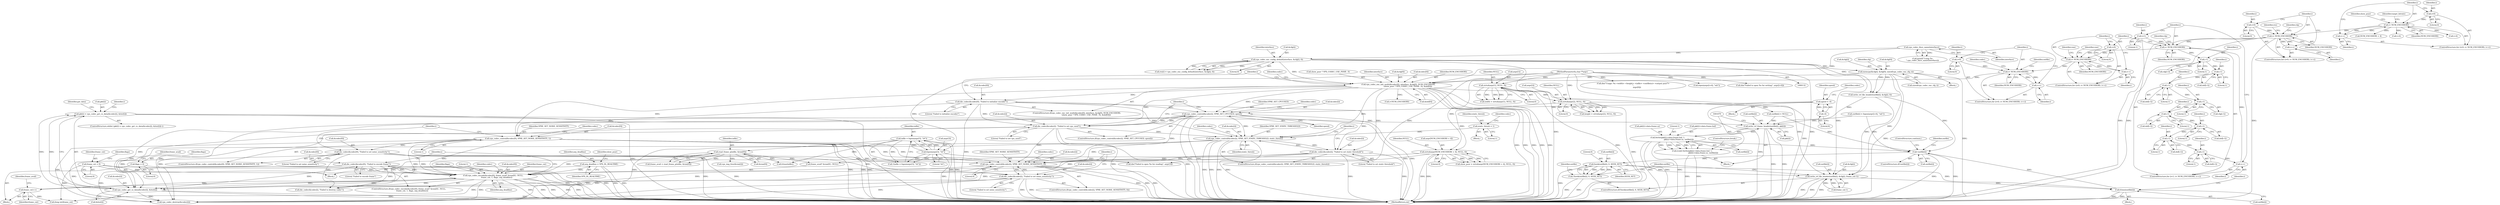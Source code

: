 digraph "1_Android_5a9753fca56f0eeb9f61e342b2fccffc364f9426_22@pointer" {
"1001037" [label="(Call,pkt[i] = vpx_codec_get_cx_data(&codec[i], &iter[i]))"];
"1001041" [label="(Call,vpx_codec_get_cx_data(&codec[i], &iter[i]))"];
"1001015" [label="(Call,die_codec(&codec[0], \"Failed to encode frame\"))"];
"1000999" [label="(Call,vpx_codec_encode(&codec[0], frame_avail? &raw[0] : NULL,\n            frame_cnt, 1, flags, arg_deadline))"];
"1000807" [label="(Call,die_codec(&codec[0], \"Failed to set noise_sensitivity\"))"];
"1000800" [label="(Call,vpx_codec_control(&codec[0], VP8E_SET_NOISE_SENSITIVITY, 1))"];
"1000717" [label="(Call,vpx_codec_enc_init_multi(&codec[0], interface, &cfg[0], NUM_ENCODERS,\n                                 (show_psnr ? VPX_CODEC_USE_PSNR : 0), &dsf[0]))"];
"1000315" [label="(Call,vpx_codec_enc_config_default(interface, &cfg[i], 0))"];
"1000197" [label="(Call,vpx_codec_iface_name(interface))"];
"1000491" [label="(Call,memcpy(&cfg[i], &cfg[0], sizeof(vpx_codec_enc_cfg_t)))"];
"1000698" [label="(Call,i< NUM_ENCODERS)"];
"1000695" [label="(Call,i=0)"];
"1000701" [label="(Call,i++)"];
"1000637" [label="(Call,i< NUM_ENCODERS)"];
"1000640" [label="(Call,i++)"];
"1000634" [label="(Call,i=0)"];
"1000485" [label="(Call,i< NUM_ENCODERS)"];
"1000488" [label="(Call,i++)"];
"1000601" [label="(Call,i-1)"];
"1000586" [label="(Call,i-1)"];
"1000570" [label="(Call,i-1)"];
"1000562" [label="(Call,i-1)"];
"1000555" [label="(Call,i-1)"];
"1000542" [label="(Call,i-1)"];
"1000534" [label="(Call,i-1)"];
"1000527" [label="(Call,i-1)"];
"1000482" [label="(Call,i=1)"];
"1000305" [label="(Call,i< NUM_ENCODERS)"];
"1000308" [label="(Call,i++)"];
"1000302" [label="(Call,i=0)"];
"1000253" [label="(Call,i< NUM_ENCODERS)"];
"1000250" [label="(Call,i=0)"];
"1000256" [label="(Call,i++)"];
"1000736" [label="(Call,die_codec(&codec[0], \"Failed to initialize encoder\"))"];
"1000857" [label="(Call,read_frame_p(infile, &raw[0]))"];
"1000237" [label="(Call,infile = fopen(argv[3], \"rb\"))"];
"1000239" [label="(Call,fopen(argv[3], \"rb\"))"];
"1000134" [label="(MethodParameterIn,char **argv)"];
"1000293" [label="(Call,strtol(argv[NUM_ENCODERS + 4], NULL, 0))"];
"1000209" [label="(Call,strtol(argv[2], NULL, 0))"];
"1000201" [label="(Call,strtol(argv[1], NULL, 0))"];
"1000141" [label="(Call,frame_cnt = 0)"];
"1001172" [label="(Call,frame_cnt++)"];
"1000852" [label="(Call,flags = 0)"];
"1000156" [label="(Call,arg_deadline = VPX_DL_REALTIME)"];
"1000758" [label="(Call,vpx_codec_control(&codec[i], VP8E_SET_CPUUSED, speed))"];
"1000765" [label="(Call,die_codec(&codec[i], \"Failed to set cpu_used\"))"];
"1000753" [label="(Call,speed = -6)"];
"1000755" [label="(Call,-6)"];
"1000824" [label="(Call,vpx_codec_control(&codec[i], VP8E_SET_NOISE_SENSITIVITY, 0))"];
"1000831" [label="(Call,die_codec(&codec[i], \"Failed to set noise_sensitivity\"))"];
"1000793" [label="(Call,die_codec(&codec[i], \"Failed to set static threshold\"))"];
"1000786" [label="(Call,vpx_codec_control(&codec[i], VP8E_SET_STATIC_THRESHOLD, static_thresh))"];
"1000782" [label="(Call,static_thresh = 1)"];
"1001062" [label="(Call,write_ivf_frame_header(outfile[i], pkt[i]))"];
"1001071" [label="(Call,fwrite(pkt[i]->data.frame.buf, 1,\n                                      pkt[i]->data.frame.sz, outfile[i]))"];
"1001069" [label="(Call,(void) fwrite(pkt[i]->data.frame.buf, 1,\n                                      pkt[i]->data.frame.sz, outfile[i]))"];
"1001264" [label="(Call,!outfile[i])"];
"1001271" [label="(Call,fseek(outfile[i], 0, SEEK_SET))"];
"1001270" [label="(Call,!fseek(outfile[i], 0, SEEK_SET))"];
"1001277" [label="(Call,write_ivf_file_header(outfile[i], &cfg[i], frame_cnt-1))"];
"1001288" [label="(Call,fclose(outfile[i]))"];
"1001042" [label="(Call,&codec[i])"];
"1000481" [label="(ControlStructure,for (i=1; i< NUM_ENCODERS; i++))"];
"1000303" [label="(Identifier,i)"];
"1000783" [label="(Identifier,static_thresh)"];
"1001268" [label="(ControlStructure,continue;)"];
"1000755" [label="(Call,-6)"];
"1000637" [label="(Call,i< NUM_ENCODERS)"];
"1000754" [label="(Identifier,speed)"];
"1000805" [label="(Identifier,VP8E_SET_NOISE_SENSITIVITY)"];
"1000782" [label="(Call,static_thresh = 1)"];
"1000707" [label="(Call,write_ivf_file_header(outfile[i], &cfg[i], 0))"];
"1000792" [label="(Identifier,static_thresh)"];
"1000195" [label="(Call,printf(\"Using %s\n\",vpx_codec_iface_name(interface)))"];
"1000202" [label="(Call,argv[1])"];
"1001011" [label="(Identifier,frame_cnt)"];
"1000305" [label="(Call,i< NUM_ENCODERS)"];
"1000143" [label="(Literal,0)"];
"1000757" [label="(ControlStructure,if(vpx_codec_control(&codec[i], VP8E_SET_CPUUSED, speed)))"];
"1000705" [label="(Identifier,outfile)"];
"1000759" [label="(Call,&codec[i])"];
"1000492" [label="(Call,&cfg[i])"];
"1000603" [label="(Literal,1)"];
"1001052" [label="(Identifier,got_data)"];
"1000765" [label="(Call,die_codec(&codec[i], \"Failed to set cpu_used\"))"];
"1001004" [label="(Call,frame_avail? &raw[0] : NULL)"];
"1000572" [label="(Literal,1)"];
"1000756" [label="(Literal,6)"];
"1000315" [label="(Call,vpx_codec_enc_config_default(interface, &cfg[i], 0))"];
"1001252" [label="(Call,die_codec(&codec[i], \"Failed to destroy codec\"))"];
"1001289" [label="(Call,outfile[i])"];
"1000135" [label="(Block,)"];
"1001269" [label="(ControlStructure,if(!fseek(outfile[i], 0, SEEK_SET)))"];
"1000214" [label="(Literal,0)"];
"1000836" [label="(Literal,\"Failed to set noise_sensitivity\")"];
"1000784" [label="(Literal,1)"];
"1000640" [label="(Call,i++)"];
"1001194" [label="(Block,)"];
"1000636" [label="(Literal,0)"];
"1000265" [label="(Call,outfile[i] = NULL)"];
"1001275" [label="(Literal,0)"];
"1000824" [label="(Call,vpx_codec_control(&codec[i], VP8E_SET_NOISE_SENSITIVITY, 0))"];
"1000588" [label="(Literal,1)"];
"1000483" [label="(Identifier,i)"];
"1000845" [label="(Identifier,frame_avail)"];
"1001193" [label="(Identifier,i)"];
"1001281" [label="(Call,&cfg[i])"];
"1000599" [label="(Call,dsf[i-1])"];
"1000308" [label="(Call,i++)"];
"1000190" [label="(Call,die(\"Usage: %s <width> <height> <infile> <outfile(s)> <output psnr?>\n\",\n             argv[0]))"];
"1000834" [label="(Identifier,codec)"];
"1001081" [label="(Literal,1)"];
"1000746" [label="(Call,i<NUM_ENCODERS)"];
"1001258" [label="(Call,vpx_img_free(&raw[i]))"];
"1001020" [label="(Literal,\"Failed to encode frame\")"];
"1000587" [label="(Identifier,i)"];
"1000638" [label="(Identifier,i)"];
"1000243" [label="(Literal,\"rb\")"];
"1000563" [label="(Identifier,i)"];
"1000831" [label="(Call,die_codec(&codec[i], \"Failed to set noise_sensitivity\"))"];
"1000292" [label="(Identifier,show_psnr)"];
"1000236" [label="(Call,!(infile = fopen(argv[3], \"rb\")))"];
"1000252" [label="(Literal,0)"];
"1001265" [label="(Call,outfile[i])"];
"1000750" [label="(Identifier,i)"];
"1000534" [label="(Call,i-1)"];
"1000487" [label="(Identifier,NUM_ENCODERS)"];
"1000553" [label="(Call,cfg[i-1])"];
"1000536" [label="(Literal,1)"];
"1000307" [label="(Identifier,NUM_ENCODERS)"];
"1000770" [label="(Literal,\"Failed to set cpu_used\")"];
"1000494" [label="(Identifier,cfg)"];
"1000300" [label="(Literal,0)"];
"1000832" [label="(Call,&codec[i])"];
"1000830" [label="(Literal,0)"];
"1000722" [label="(Identifier,interface)"];
"1000678" [label="(Identifier,raw)"];
"1000852" [label="(Call,flags = 0)"];
"1001094" [label="(ControlStructure,break;)"];
"1001013" [label="(Identifier,flags)"];
"1000198" [label="(Identifier,interface)"];
"1000761" [label="(Identifier,codec)"];
"1000197" [label="(Call,vpx_codec_iface_name(interface))"];
"1000698" [label="(Call,i< NUM_ENCODERS)"];
"1000634" [label="(Call,i=0)"];
"1000847" [label="(Block,)"];
"1000753" [label="(Call,speed = -6)"];
"1000766" [label="(Call,&codec[i])"];
"1000156" [label="(Call,arg_deadline = VPX_DL_REALTIME)"];
"1000564" [label="(Literal,1)"];
"1000316" [label="(Identifier,interface)"];
"1000737" [label="(Call,&codec[0])"];
"1001091" [label="(Call,outfile[i])"];
"1000311" [label="(Call,res[i] = vpx_codec_enc_config_default(interface, &cfg[i], 0))"];
"1001037" [label="(Call,pkt[i] = vpx_codec_get_cx_data(&codec[i], &iter[i]))"];
"1000810" [label="(Identifier,codec)"];
"1000699" [label="(Identifier,i)"];
"1000562" [label="(Call,i-1)"];
"1000296" [label="(Call,NUM_ENCODERS + 4)"];
"1000812" [label="(Literal,\"Failed to set noise_sensitivity\")"];
"1001296" [label="(MethodReturn,int)"];
"1000723" [label="(Call,&cfg[0])"];
"1001173" [label="(Identifier,frame_cnt)"];
"1000505" [label="(Identifier,cfg)"];
"1001023" [label="(Identifier,i)"];
"1000543" [label="(Identifier,i)"];
"1001015" [label="(Call,die_codec(&codec[0], \"Failed to encode frame\"))"];
"1000999" [label="(Call,vpx_codec_encode(&codec[0], frame_avail? &raw[0] : NULL,\n            frame_cnt, 1, flags, arg_deadline))"];
"1000736" [label="(Call,die_codec(&codec[0], \"Failed to initialize encoder\"))"];
"1000779" [label="(Identifier,i)"];
"1001014" [label="(Identifier,arg_deadline)"];
"1000807" [label="(Call,die_codec(&codec[0], \"Failed to set noise_sensitivity\"))"];
"1000244" [label="(Call,die(\"Failed to open %s for reading\", argv[3]))"];
"1000525" [label="(Call,cfg[i-1])"];
"1000485" [label="(Call,i< NUM_ENCODERS)"];
"1001276" [label="(Identifier,SEEK_SET)"];
"1000786" [label="(Call,vpx_codec_control(&codec[i], VP8E_SET_STATIC_THRESHOLD, static_thresh))"];
"1001016" [label="(Call,&codec[0])"];
"1000586" [label="(Call,i-1)"];
"1000253" [label="(Call,i< NUM_ENCODERS)"];
"1001063" [label="(Call,outfile[i])"];
"1000257" [label="(Identifier,i)"];
"1000798" [label="(Literal,\"Failed to set static threshold\")"];
"1001071" [label="(Call,fwrite(pkt[i]->data.frame.buf, 1,\n                                      pkt[i]->data.frame.sz, outfile[i]))"];
"1000796" [label="(Identifier,codec)"];
"1000262" [label="(Identifier,target_bitrate)"];
"1000716" [label="(ControlStructure,if(vpx_codec_enc_init_multi(&codec[0], interface, &cfg[0], NUM_ENCODERS,\n                                 (show_psnr ? VPX_CODEC_USE_PSNR : 0), &dsf[0])))"];
"1000529" [label="(Literal,1)"];
"1000647" [label="(Identifier,raw)"];
"1000288" [label="(Call,i+4)"];
"1000633" [label="(ControlStructure,for (i=0; i< NUM_ENCODERS; i++))"];
"1000801" [label="(Call,&codec[0])"];
"1000527" [label="(Call,i-1)"];
"1000302" [label="(Call,i=0)"];
"1000205" [label="(Identifier,NULL)"];
"1000808" [label="(Call,&codec[0])"];
"1000700" [label="(Identifier,NUM_ENCODERS)"];
"1000601" [label="(Call,i-1)"];
"1000238" [label="(Identifier,infile)"];
"1000556" [label="(Identifier,i)"];
"1000584" [label="(Call,dsf[i-1])"];
"1000785" [label="(ControlStructure,if(vpx_codec_control(&codec[i], VP8E_SET_STATIC_THRESHOLD, static_thresh)))"];
"1000277" [label="(Call,fopen(argv[i+4], \"wb\"))"];
"1000157" [label="(Identifier,arg_deadline)"];
"1000856" [label="(Identifier,frame_avail)"];
"1000251" [label="(Identifier,i)"];
"1000304" [label="(Literal,0)"];
"1000602" [label="(Identifier,i)"];
"1001046" [label="(Call,&iter[i])"];
"1000568" [label="(Call,dsf[i-1])"];
"1000806" [label="(Literal,1)"];
"1000789" [label="(Identifier,codec)"];
"1000313" [label="(Identifier,res)"];
"1000486" [label="(Identifier,i)"];
"1000306" [label="(Identifier,i)"];
"1000134" [label="(MethodParameterIn,char **argv)"];
"1001072" [label="(Call,pkt[i]->data.frame.buf)"];
"1000209" [label="(Call,strtol(argv[2], NULL, 0))"];
"1001290" [label="(Identifier,outfile)"];
"1000201" [label="(Call,strtol(argv[1], NULL, 0))"];
"1001278" [label="(Call,outfile[i])"];
"1000540" [label="(Call,dsf[i-1])"];
"1000858" [label="(Identifier,infile)"];
"1000249" [label="(ControlStructure,for (i=0; i< NUM_ENCODERS; i++))"];
"1000758" [label="(Call,vpx_codec_control(&codec[i], VP8E_SET_CPUUSED, speed))"];
"1000764" [label="(Identifier,speed)"];
"1001272" [label="(Call,outfile[i])"];
"1000206" [label="(Literal,0)"];
"1000250" [label="(Call,i=0)"];
"1000293" [label="(Call,strtol(argv[NUM_ENCODERS + 4], NULL, 0))"];
"1000780" [label="(Block,)"];
"1000718" [label="(Call,&codec[0])"];
"1000141" [label="(Call,frame_cnt = 0)"];
"1000815" [label="(Identifier,i)"];
"1001273" [label="(Identifier,outfile)"];
"1000255" [label="(Identifier,NUM_ENCODERS)"];
"1001066" [label="(Call,pkt[i])"];
"1000542" [label="(Call,i-1)"];
"1001012" [label="(Literal,1)"];
"1001264" [label="(Call,!outfile[i])"];
"1000741" [label="(Literal,\"Failed to initialize encoder\")"];
"1000800" [label="(Call,vpx_codec_control(&codec[0], VP8E_SET_NOISE_SENSITIVITY, 1))"];
"1000823" [label="(ControlStructure,if(vpx_codec_control(&codec[i], VP8E_SET_NOISE_SENSITIVITY, 0)))"];
"1000555" [label="(Call,i-1)"];
"1000294" [label="(Call,argv[NUM_ENCODERS + 4])"];
"1001181" [label="(Call,(long int)frame_cnt)"];
"1000641" [label="(Identifier,i)"];
"1001176" [label="(Call,fclose(infile))"];
"1000158" [label="(Identifier,VPX_DL_REALTIME)"];
"1001069" [label="(Call,(void) fwrite(pkt[i]->data.frame.buf, 1,\n                                      pkt[i]->data.frame.sz, outfile[i]))"];
"1000210" [label="(Call,argv[2])"];
"1000571" [label="(Identifier,i)"];
"1000702" [label="(Identifier,i)"];
"1000321" [label="(Literal,0)"];
"1000859" [label="(Call,&raw[0])"];
"1000199" [label="(Call,width = strtol(argv[1], NULL, 0))"];
"1000535" [label="(Identifier,i)"];
"1000727" [label="(Identifier,NUM_ENCODERS)"];
"1000309" [label="(Identifier,i)"];
"1000544" [label="(Literal,1)"];
"1000570" [label="(Call,i-1)"];
"1000744" [label="(Identifier,i)"];
"1000751" [label="(Block,)"];
"1000825" [label="(Call,&codec[i])"];
"1000557" [label="(Literal,1)"];
"1001036" [label="(ControlStructure,while( (pkt[i] = vpx_codec_get_cx_data(&codec[i], &iter[i])) ))"];
"1000484" [label="(Literal,1)"];
"1000284" [label="(Call,die(\"Failed to open %s for writing\", argv[i+4]))"];
"1001062" [label="(Call,write_ivf_frame_header(outfile[i], pkt[i]))"];
"1000161" [label="(Identifier,show_psnr)"];
"1000239" [label="(Call,fopen(argv[3], \"rb\"))"];
"1000732" [label="(Call,&dsf[0])"];
"1001060" [label="(Block,)"];
"1000853" [label="(Identifier,flags)"];
"1001263" [label="(ControlStructure,if(!outfile[i]))"];
"1001082" [label="(Call,pkt[i]->data.frame.sz)"];
"1000207" [label="(Call,height = strtol(argv[2], NULL, 0))"];
"1000299" [label="(Identifier,NULL)"];
"1000739" [label="(Identifier,codec)"];
"1000491" [label="(Call,memcpy(&cfg[i], &cfg[0], sizeof(vpx_codec_enc_cfg_t)))"];
"1000696" [label="(Identifier,i)"];
"1000280" [label="(Call,i+4)"];
"1000794" [label="(Call,&codec[i])"];
"1000317" [label="(Call,&cfg[i])"];
"1000720" [label="(Identifier,codec)"];
"1000273" [label="(Call,outfile[i] = fopen(argv[i+4], \"wb\"))"];
"1000291" [label="(Call,show_psnr = strtol(argv[NUM_ENCODERS + 4], NULL, 0))"];
"1000560" [label="(Call,dsf[i-1])"];
"1000728" [label="(Call,show_psnr ? VPX_CODEC_USE_PSNR : 0)"];
"1001277" [label="(Call,write_ivf_file_header(outfile[i], &cfg[i], frame_cnt-1))"];
"1000532" [label="(Call,dsf[i-1])"];
"1000787" [label="(Call,&codec[i])"];
"1000142" [label="(Identifier,frame_cnt)"];
"1000998" [label="(ControlStructure,if(vpx_codec_encode(&codec[0], frame_avail? &raw[0] : NULL,\n            frame_cnt, 1, flags, arg_deadline)))"];
"1000153" [label="(Identifier,flags)"];
"1000500" [label="(Call,sizeof(vpx_codec_enc_cfg_t))"];
"1001279" [label="(Identifier,outfile)"];
"1000855" [label="(Call,frame_avail = read_frame_p(infile, &raw[0]))"];
"1001247" [label="(Call,vpx_codec_destroy(&codec[i]))"];
"1000338" [label="(Identifier,cfg)"];
"1000301" [label="(ControlStructure,for (i=0; i< NUM_ENCODERS; i++))"];
"1000763" [label="(Identifier,VP8E_SET_CPUUSED)"];
"1000639" [label="(Identifier,NUM_ENCODERS)"];
"1000799" [label="(ControlStructure,if(vpx_codec_control(&codec[0], VP8E_SET_NOISE_SENSITIVITY, 1)))"];
"1000254" [label="(Identifier,i)"];
"1000857" [label="(Call,read_frame_p(infile, &raw[0]))"];
"1001270" [label="(Call,!fseek(outfile[i], 0, SEEK_SET))"];
"1000697" [label="(Literal,0)"];
"1000793" [label="(Call,die_codec(&codec[i], \"Failed to set static threshold\"))"];
"1000490" [label="(Block,)"];
"1000237" [label="(Call,infile = fopen(argv[3], \"rb\"))"];
"1001018" [label="(Identifier,codec)"];
"1000213" [label="(Identifier,NULL)"];
"1000829" [label="(Identifier,VP8E_SET_NOISE_SENSITIVITY)"];
"1001285" [label="(Call,frame_cnt-1)"];
"1001288" [label="(Call,fclose(outfile[i]))"];
"1001172" [label="(Call,frame_cnt++)"];
"1001271" [label="(Call,fseek(outfile[i], 0, SEEK_SET))"];
"1000482" [label="(Call,i=1)"];
"1001038" [label="(Call,pkt[i])"];
"1000701" [label="(Call,i++)"];
"1000489" [label="(Identifier,i)"];
"1000768" [label="(Identifier,codec)"];
"1000528" [label="(Identifier,i)"];
"1001000" [label="(Call,&codec[0])"];
"1001031" [label="(Identifier,i)"];
"1000854" [label="(Literal,0)"];
"1000791" [label="(Identifier,VP8E_SET_STATIC_THRESHOLD)"];
"1000256" [label="(Call,i++)"];
"1000635" [label="(Identifier,i)"];
"1000821" [label="(Identifier,i)"];
"1000496" [label="(Call,&cfg[0])"];
"1000488" [label="(Call,i++)"];
"1000694" [label="(ControlStructure,for (i=0; i< NUM_ENCODERS; i++))"];
"1000717" [label="(Call,vpx_codec_enc_init_multi(&codec[0], interface, &cfg[0], NUM_ENCODERS,\n                                 (show_psnr ? VPX_CODEC_USE_PSNR : 0), &dsf[0]))"];
"1000240" [label="(Call,argv[3])"];
"1001041" [label="(Call,vpx_codec_get_cx_data(&codec[i], &iter[i]))"];
"1000695" [label="(Call,i=0)"];
"1001037" -> "1001036"  [label="AST: "];
"1001037" -> "1001041"  [label="CFG: "];
"1001038" -> "1001037"  [label="AST: "];
"1001041" -> "1001037"  [label="AST: "];
"1001052" -> "1001037"  [label="CFG: "];
"1001031" -> "1001037"  [label="CFG: "];
"1001037" -> "1001296"  [label="DDG: "];
"1001037" -> "1001296"  [label="DDG: "];
"1001041" -> "1001037"  [label="DDG: "];
"1001041" -> "1001037"  [label="DDG: "];
"1001037" -> "1001062"  [label="DDG: "];
"1001041" -> "1001046"  [label="CFG: "];
"1001042" -> "1001041"  [label="AST: "];
"1001046" -> "1001041"  [label="AST: "];
"1001041" -> "1001296"  [label="DDG: "];
"1001041" -> "1001296"  [label="DDG: "];
"1001015" -> "1001041"  [label="DDG: "];
"1000758" -> "1001041"  [label="DDG: "];
"1000824" -> "1001041"  [label="DDG: "];
"1000999" -> "1001041"  [label="DDG: "];
"1000765" -> "1001041"  [label="DDG: "];
"1000831" -> "1001041"  [label="DDG: "];
"1000793" -> "1001041"  [label="DDG: "];
"1000786" -> "1001041"  [label="DDG: "];
"1001041" -> "1001247"  [label="DDG: "];
"1001015" -> "1000998"  [label="AST: "];
"1001015" -> "1001020"  [label="CFG: "];
"1001016" -> "1001015"  [label="AST: "];
"1001020" -> "1001015"  [label="AST: "];
"1001023" -> "1001015"  [label="CFG: "];
"1001015" -> "1001296"  [label="DDG: "];
"1001015" -> "1001296"  [label="DDG: "];
"1001015" -> "1000999"  [label="DDG: "];
"1000999" -> "1001015"  [label="DDG: "];
"1001015" -> "1001247"  [label="DDG: "];
"1001015" -> "1001252"  [label="DDG: "];
"1000999" -> "1000998"  [label="AST: "];
"1000999" -> "1001014"  [label="CFG: "];
"1001000" -> "1000999"  [label="AST: "];
"1001004" -> "1000999"  [label="AST: "];
"1001011" -> "1000999"  [label="AST: "];
"1001012" -> "1000999"  [label="AST: "];
"1001013" -> "1000999"  [label="AST: "];
"1001014" -> "1000999"  [label="AST: "];
"1001018" -> "1000999"  [label="CFG: "];
"1001023" -> "1000999"  [label="CFG: "];
"1000999" -> "1001296"  [label="DDG: "];
"1000999" -> "1001296"  [label="DDG: "];
"1000999" -> "1001296"  [label="DDG: "];
"1000999" -> "1001296"  [label="DDG: "];
"1000999" -> "1001296"  [label="DDG: "];
"1000807" -> "1000999"  [label="DDG: "];
"1000800" -> "1000999"  [label="DDG: "];
"1000857" -> "1000999"  [label="DDG: "];
"1000293" -> "1000999"  [label="DDG: "];
"1000141" -> "1000999"  [label="DDG: "];
"1001172" -> "1000999"  [label="DDG: "];
"1000852" -> "1000999"  [label="DDG: "];
"1000156" -> "1000999"  [label="DDG: "];
"1000999" -> "1001172"  [label="DDG: "];
"1000999" -> "1001181"  [label="DDG: "];
"1000999" -> "1001247"  [label="DDG: "];
"1000999" -> "1001252"  [label="DDG: "];
"1000807" -> "1000799"  [label="AST: "];
"1000807" -> "1000812"  [label="CFG: "];
"1000808" -> "1000807"  [label="AST: "];
"1000812" -> "1000807"  [label="AST: "];
"1000815" -> "1000807"  [label="CFG: "];
"1000807" -> "1001296"  [label="DDG: "];
"1000807" -> "1001296"  [label="DDG: "];
"1000800" -> "1000807"  [label="DDG: "];
"1000807" -> "1000824"  [label="DDG: "];
"1000807" -> "1000831"  [label="DDG: "];
"1000807" -> "1001247"  [label="DDG: "];
"1000807" -> "1001252"  [label="DDG: "];
"1000800" -> "1000799"  [label="AST: "];
"1000800" -> "1000806"  [label="CFG: "];
"1000801" -> "1000800"  [label="AST: "];
"1000805" -> "1000800"  [label="AST: "];
"1000806" -> "1000800"  [label="AST: "];
"1000810" -> "1000800"  [label="CFG: "];
"1000815" -> "1000800"  [label="CFG: "];
"1000800" -> "1001296"  [label="DDG: "];
"1000800" -> "1001296"  [label="DDG: "];
"1000800" -> "1001296"  [label="DDG: "];
"1000717" -> "1000800"  [label="DDG: "];
"1000736" -> "1000800"  [label="DDG: "];
"1000800" -> "1000824"  [label="DDG: "];
"1000800" -> "1000824"  [label="DDG: "];
"1000800" -> "1000831"  [label="DDG: "];
"1000800" -> "1001247"  [label="DDG: "];
"1000800" -> "1001252"  [label="DDG: "];
"1000717" -> "1000716"  [label="AST: "];
"1000717" -> "1000732"  [label="CFG: "];
"1000718" -> "1000717"  [label="AST: "];
"1000722" -> "1000717"  [label="AST: "];
"1000723" -> "1000717"  [label="AST: "];
"1000727" -> "1000717"  [label="AST: "];
"1000728" -> "1000717"  [label="AST: "];
"1000732" -> "1000717"  [label="AST: "];
"1000739" -> "1000717"  [label="CFG: "];
"1000744" -> "1000717"  [label="CFG: "];
"1000717" -> "1001296"  [label="DDG: "];
"1000717" -> "1001296"  [label="DDG: "];
"1000717" -> "1001296"  [label="DDG: "];
"1000717" -> "1001296"  [label="DDG: "];
"1000717" -> "1001296"  [label="DDG: "];
"1000315" -> "1000717"  [label="DDG: "];
"1000197" -> "1000717"  [label="DDG: "];
"1000491" -> "1000717"  [label="DDG: "];
"1000698" -> "1000717"  [label="DDG: "];
"1000717" -> "1000736"  [label="DDG: "];
"1000717" -> "1000746"  [label="DDG: "];
"1000717" -> "1000758"  [label="DDG: "];
"1000717" -> "1000765"  [label="DDG: "];
"1000717" -> "1000786"  [label="DDG: "];
"1000717" -> "1000793"  [label="DDG: "];
"1000717" -> "1001277"  [label="DDG: "];
"1000315" -> "1000311"  [label="AST: "];
"1000315" -> "1000321"  [label="CFG: "];
"1000316" -> "1000315"  [label="AST: "];
"1000317" -> "1000315"  [label="AST: "];
"1000321" -> "1000315"  [label="AST: "];
"1000311" -> "1000315"  [label="CFG: "];
"1000315" -> "1001296"  [label="DDG: "];
"1000315" -> "1001296"  [label="DDG: "];
"1000315" -> "1000311"  [label="DDG: "];
"1000315" -> "1000311"  [label="DDG: "];
"1000315" -> "1000311"  [label="DDG: "];
"1000197" -> "1000315"  [label="DDG: "];
"1000315" -> "1000491"  [label="DDG: "];
"1000315" -> "1000707"  [label="DDG: "];
"1000315" -> "1001277"  [label="DDG: "];
"1000197" -> "1000195"  [label="AST: "];
"1000197" -> "1000198"  [label="CFG: "];
"1000198" -> "1000197"  [label="AST: "];
"1000195" -> "1000197"  [label="CFG: "];
"1000197" -> "1000195"  [label="DDG: "];
"1000491" -> "1000490"  [label="AST: "];
"1000491" -> "1000500"  [label="CFG: "];
"1000492" -> "1000491"  [label="AST: "];
"1000496" -> "1000491"  [label="AST: "];
"1000500" -> "1000491"  [label="AST: "];
"1000505" -> "1000491"  [label="CFG: "];
"1000491" -> "1001296"  [label="DDG: "];
"1000491" -> "1001296"  [label="DDG: "];
"1000491" -> "1000707"  [label="DDG: "];
"1000491" -> "1000707"  [label="DDG: "];
"1000491" -> "1001277"  [label="DDG: "];
"1000698" -> "1000694"  [label="AST: "];
"1000698" -> "1000700"  [label="CFG: "];
"1000699" -> "1000698"  [label="AST: "];
"1000700" -> "1000698"  [label="AST: "];
"1000705" -> "1000698"  [label="CFG: "];
"1000720" -> "1000698"  [label="CFG: "];
"1000695" -> "1000698"  [label="DDG: "];
"1000701" -> "1000698"  [label="DDG: "];
"1000637" -> "1000698"  [label="DDG: "];
"1000698" -> "1000701"  [label="DDG: "];
"1000695" -> "1000694"  [label="AST: "];
"1000695" -> "1000697"  [label="CFG: "];
"1000696" -> "1000695"  [label="AST: "];
"1000697" -> "1000695"  [label="AST: "];
"1000699" -> "1000695"  [label="CFG: "];
"1000701" -> "1000694"  [label="AST: "];
"1000701" -> "1000702"  [label="CFG: "];
"1000702" -> "1000701"  [label="AST: "];
"1000699" -> "1000701"  [label="CFG: "];
"1000637" -> "1000633"  [label="AST: "];
"1000637" -> "1000639"  [label="CFG: "];
"1000638" -> "1000637"  [label="AST: "];
"1000639" -> "1000637"  [label="AST: "];
"1000647" -> "1000637"  [label="CFG: "];
"1000678" -> "1000637"  [label="CFG: "];
"1000640" -> "1000637"  [label="DDG: "];
"1000634" -> "1000637"  [label="DDG: "];
"1000485" -> "1000637"  [label="DDG: "];
"1000637" -> "1000640"  [label="DDG: "];
"1000640" -> "1000633"  [label="AST: "];
"1000640" -> "1000641"  [label="CFG: "];
"1000641" -> "1000640"  [label="AST: "];
"1000638" -> "1000640"  [label="CFG: "];
"1000634" -> "1000633"  [label="AST: "];
"1000634" -> "1000636"  [label="CFG: "];
"1000635" -> "1000634"  [label="AST: "];
"1000636" -> "1000634"  [label="AST: "];
"1000638" -> "1000634"  [label="CFG: "];
"1000485" -> "1000481"  [label="AST: "];
"1000485" -> "1000487"  [label="CFG: "];
"1000486" -> "1000485"  [label="AST: "];
"1000487" -> "1000485"  [label="AST: "];
"1000494" -> "1000485"  [label="CFG: "];
"1000635" -> "1000485"  [label="CFG: "];
"1000488" -> "1000485"  [label="DDG: "];
"1000482" -> "1000485"  [label="DDG: "];
"1000305" -> "1000485"  [label="DDG: "];
"1000485" -> "1000527"  [label="DDG: "];
"1000488" -> "1000481"  [label="AST: "];
"1000488" -> "1000489"  [label="CFG: "];
"1000489" -> "1000488"  [label="AST: "];
"1000486" -> "1000488"  [label="CFG: "];
"1000601" -> "1000488"  [label="DDG: "];
"1000601" -> "1000599"  [label="AST: "];
"1000601" -> "1000603"  [label="CFG: "];
"1000602" -> "1000601"  [label="AST: "];
"1000603" -> "1000601"  [label="AST: "];
"1000599" -> "1000601"  [label="CFG: "];
"1000586" -> "1000601"  [label="DDG: "];
"1000586" -> "1000584"  [label="AST: "];
"1000586" -> "1000588"  [label="CFG: "];
"1000587" -> "1000586"  [label="AST: "];
"1000588" -> "1000586"  [label="AST: "];
"1000584" -> "1000586"  [label="CFG: "];
"1000570" -> "1000586"  [label="DDG: "];
"1000570" -> "1000568"  [label="AST: "];
"1000570" -> "1000572"  [label="CFG: "];
"1000571" -> "1000570"  [label="AST: "];
"1000572" -> "1000570"  [label="AST: "];
"1000568" -> "1000570"  [label="CFG: "];
"1000562" -> "1000570"  [label="DDG: "];
"1000562" -> "1000560"  [label="AST: "];
"1000562" -> "1000564"  [label="CFG: "];
"1000563" -> "1000562"  [label="AST: "];
"1000564" -> "1000562"  [label="AST: "];
"1000560" -> "1000562"  [label="CFG: "];
"1000555" -> "1000562"  [label="DDG: "];
"1000555" -> "1000553"  [label="AST: "];
"1000555" -> "1000557"  [label="CFG: "];
"1000556" -> "1000555"  [label="AST: "];
"1000557" -> "1000555"  [label="AST: "];
"1000553" -> "1000555"  [label="CFG: "];
"1000542" -> "1000555"  [label="DDG: "];
"1000542" -> "1000540"  [label="AST: "];
"1000542" -> "1000544"  [label="CFG: "];
"1000543" -> "1000542"  [label="AST: "];
"1000544" -> "1000542"  [label="AST: "];
"1000540" -> "1000542"  [label="CFG: "];
"1000534" -> "1000542"  [label="DDG: "];
"1000534" -> "1000532"  [label="AST: "];
"1000534" -> "1000536"  [label="CFG: "];
"1000535" -> "1000534"  [label="AST: "];
"1000536" -> "1000534"  [label="AST: "];
"1000532" -> "1000534"  [label="CFG: "];
"1000527" -> "1000534"  [label="DDG: "];
"1000527" -> "1000525"  [label="AST: "];
"1000527" -> "1000529"  [label="CFG: "];
"1000528" -> "1000527"  [label="AST: "];
"1000529" -> "1000527"  [label="AST: "];
"1000525" -> "1000527"  [label="CFG: "];
"1000482" -> "1000481"  [label="AST: "];
"1000482" -> "1000484"  [label="CFG: "];
"1000483" -> "1000482"  [label="AST: "];
"1000484" -> "1000482"  [label="AST: "];
"1000486" -> "1000482"  [label="CFG: "];
"1000305" -> "1000301"  [label="AST: "];
"1000305" -> "1000307"  [label="CFG: "];
"1000306" -> "1000305"  [label="AST: "];
"1000307" -> "1000305"  [label="AST: "];
"1000313" -> "1000305"  [label="CFG: "];
"1000338" -> "1000305"  [label="CFG: "];
"1000305" -> "1001296"  [label="DDG: "];
"1000305" -> "1001296"  [label="DDG: "];
"1000305" -> "1001296"  [label="DDG: "];
"1000308" -> "1000305"  [label="DDG: "];
"1000302" -> "1000305"  [label="DDG: "];
"1000253" -> "1000305"  [label="DDG: "];
"1000305" -> "1000308"  [label="DDG: "];
"1000308" -> "1000301"  [label="AST: "];
"1000308" -> "1000309"  [label="CFG: "];
"1000309" -> "1000308"  [label="AST: "];
"1000306" -> "1000308"  [label="CFG: "];
"1000302" -> "1000301"  [label="AST: "];
"1000302" -> "1000304"  [label="CFG: "];
"1000303" -> "1000302"  [label="AST: "];
"1000304" -> "1000302"  [label="AST: "];
"1000306" -> "1000302"  [label="CFG: "];
"1000253" -> "1000249"  [label="AST: "];
"1000253" -> "1000255"  [label="CFG: "];
"1000254" -> "1000253"  [label="AST: "];
"1000255" -> "1000253"  [label="AST: "];
"1000262" -> "1000253"  [label="CFG: "];
"1000292" -> "1000253"  [label="CFG: "];
"1000250" -> "1000253"  [label="DDG: "];
"1000256" -> "1000253"  [label="DDG: "];
"1000253" -> "1000256"  [label="DDG: "];
"1000253" -> "1000280"  [label="DDG: "];
"1000253" -> "1000288"  [label="DDG: "];
"1000253" -> "1000296"  [label="DDG: "];
"1000250" -> "1000249"  [label="AST: "];
"1000250" -> "1000252"  [label="CFG: "];
"1000251" -> "1000250"  [label="AST: "];
"1000252" -> "1000250"  [label="AST: "];
"1000254" -> "1000250"  [label="CFG: "];
"1000256" -> "1000249"  [label="AST: "];
"1000256" -> "1000257"  [label="CFG: "];
"1000257" -> "1000256"  [label="AST: "];
"1000254" -> "1000256"  [label="CFG: "];
"1000736" -> "1000716"  [label="AST: "];
"1000736" -> "1000741"  [label="CFG: "];
"1000737" -> "1000736"  [label="AST: "];
"1000741" -> "1000736"  [label="AST: "];
"1000744" -> "1000736"  [label="CFG: "];
"1000736" -> "1001296"  [label="DDG: "];
"1000736" -> "1000758"  [label="DDG: "];
"1000736" -> "1000765"  [label="DDG: "];
"1000736" -> "1000786"  [label="DDG: "];
"1000736" -> "1000793"  [label="DDG: "];
"1000857" -> "1000855"  [label="AST: "];
"1000857" -> "1000859"  [label="CFG: "];
"1000858" -> "1000857"  [label="AST: "];
"1000859" -> "1000857"  [label="AST: "];
"1000855" -> "1000857"  [label="CFG: "];
"1000857" -> "1000855"  [label="DDG: "];
"1000857" -> "1000855"  [label="DDG: "];
"1000237" -> "1000857"  [label="DDG: "];
"1000857" -> "1001004"  [label="DDG: "];
"1000857" -> "1001176"  [label="DDG: "];
"1000857" -> "1001258"  [label="DDG: "];
"1000237" -> "1000236"  [label="AST: "];
"1000237" -> "1000239"  [label="CFG: "];
"1000238" -> "1000237"  [label="AST: "];
"1000239" -> "1000237"  [label="AST: "];
"1000236" -> "1000237"  [label="CFG: "];
"1000237" -> "1001296"  [label="DDG: "];
"1000237" -> "1001296"  [label="DDG: "];
"1000237" -> "1000236"  [label="DDG: "];
"1000239" -> "1000237"  [label="DDG: "];
"1000239" -> "1000237"  [label="DDG: "];
"1000237" -> "1001176"  [label="DDG: "];
"1000239" -> "1000243"  [label="CFG: "];
"1000240" -> "1000239"  [label="AST: "];
"1000243" -> "1000239"  [label="AST: "];
"1000239" -> "1001296"  [label="DDG: "];
"1000239" -> "1000236"  [label="DDG: "];
"1000239" -> "1000236"  [label="DDG: "];
"1000134" -> "1000239"  [label="DDG: "];
"1000239" -> "1000244"  [label="DDG: "];
"1000134" -> "1000132"  [label="AST: "];
"1000134" -> "1001296"  [label="DDG: "];
"1000134" -> "1000190"  [label="DDG: "];
"1000134" -> "1000201"  [label="DDG: "];
"1000134" -> "1000209"  [label="DDG: "];
"1000134" -> "1000244"  [label="DDG: "];
"1000134" -> "1000277"  [label="DDG: "];
"1000134" -> "1000284"  [label="DDG: "];
"1000134" -> "1000293"  [label="DDG: "];
"1000293" -> "1000291"  [label="AST: "];
"1000293" -> "1000300"  [label="CFG: "];
"1000294" -> "1000293"  [label="AST: "];
"1000299" -> "1000293"  [label="AST: "];
"1000300" -> "1000293"  [label="AST: "];
"1000291" -> "1000293"  [label="CFG: "];
"1000293" -> "1001296"  [label="DDG: "];
"1000293" -> "1001296"  [label="DDG: "];
"1000293" -> "1000291"  [label="DDG: "];
"1000293" -> "1000291"  [label="DDG: "];
"1000293" -> "1000291"  [label="DDG: "];
"1000209" -> "1000293"  [label="DDG: "];
"1000293" -> "1001004"  [label="DDG: "];
"1000209" -> "1000207"  [label="AST: "];
"1000209" -> "1000214"  [label="CFG: "];
"1000210" -> "1000209"  [label="AST: "];
"1000213" -> "1000209"  [label="AST: "];
"1000214" -> "1000209"  [label="AST: "];
"1000207" -> "1000209"  [label="CFG: "];
"1000209" -> "1001296"  [label="DDG: "];
"1000209" -> "1000207"  [label="DDG: "];
"1000209" -> "1000207"  [label="DDG: "];
"1000209" -> "1000207"  [label="DDG: "];
"1000201" -> "1000209"  [label="DDG: "];
"1000209" -> "1000265"  [label="DDG: "];
"1000201" -> "1000199"  [label="AST: "];
"1000201" -> "1000206"  [label="CFG: "];
"1000202" -> "1000201"  [label="AST: "];
"1000205" -> "1000201"  [label="AST: "];
"1000206" -> "1000201"  [label="AST: "];
"1000199" -> "1000201"  [label="CFG: "];
"1000201" -> "1001296"  [label="DDG: "];
"1000201" -> "1000199"  [label="DDG: "];
"1000201" -> "1000199"  [label="DDG: "];
"1000201" -> "1000199"  [label="DDG: "];
"1000141" -> "1000135"  [label="AST: "];
"1000141" -> "1000143"  [label="CFG: "];
"1000142" -> "1000141"  [label="AST: "];
"1000143" -> "1000141"  [label="AST: "];
"1000153" -> "1000141"  [label="CFG: "];
"1000141" -> "1001296"  [label="DDG: "];
"1000141" -> "1001181"  [label="DDG: "];
"1001172" -> "1000847"  [label="AST: "];
"1001172" -> "1001173"  [label="CFG: "];
"1001173" -> "1001172"  [label="AST: "];
"1000845" -> "1001172"  [label="CFG: "];
"1001172" -> "1001181"  [label="DDG: "];
"1000852" -> "1000847"  [label="AST: "];
"1000852" -> "1000854"  [label="CFG: "];
"1000853" -> "1000852"  [label="AST: "];
"1000854" -> "1000852"  [label="AST: "];
"1000856" -> "1000852"  [label="CFG: "];
"1000156" -> "1000135"  [label="AST: "];
"1000156" -> "1000158"  [label="CFG: "];
"1000157" -> "1000156"  [label="AST: "];
"1000158" -> "1000156"  [label="AST: "];
"1000161" -> "1000156"  [label="CFG: "];
"1000156" -> "1001296"  [label="DDG: "];
"1000156" -> "1001296"  [label="DDG: "];
"1000758" -> "1000757"  [label="AST: "];
"1000758" -> "1000764"  [label="CFG: "];
"1000759" -> "1000758"  [label="AST: "];
"1000763" -> "1000758"  [label="AST: "];
"1000764" -> "1000758"  [label="AST: "];
"1000768" -> "1000758"  [label="CFG: "];
"1000750" -> "1000758"  [label="CFG: "];
"1000758" -> "1001296"  [label="DDG: "];
"1000758" -> "1001296"  [label="DDG: "];
"1000758" -> "1001296"  [label="DDG: "];
"1000758" -> "1001296"  [label="DDG: "];
"1000765" -> "1000758"  [label="DDG: "];
"1000753" -> "1000758"  [label="DDG: "];
"1000758" -> "1000765"  [label="DDG: "];
"1000758" -> "1000786"  [label="DDG: "];
"1000758" -> "1000824"  [label="DDG: "];
"1000758" -> "1001247"  [label="DDG: "];
"1000765" -> "1000757"  [label="AST: "];
"1000765" -> "1000770"  [label="CFG: "];
"1000766" -> "1000765"  [label="AST: "];
"1000770" -> "1000765"  [label="AST: "];
"1000750" -> "1000765"  [label="CFG: "];
"1000765" -> "1001296"  [label="DDG: "];
"1000765" -> "1001296"  [label="DDG: "];
"1000765" -> "1000786"  [label="DDG: "];
"1000765" -> "1000824"  [label="DDG: "];
"1000765" -> "1001247"  [label="DDG: "];
"1000753" -> "1000751"  [label="AST: "];
"1000753" -> "1000755"  [label="CFG: "];
"1000754" -> "1000753"  [label="AST: "];
"1000755" -> "1000753"  [label="AST: "];
"1000761" -> "1000753"  [label="CFG: "];
"1000753" -> "1001296"  [label="DDG: "];
"1000755" -> "1000753"  [label="DDG: "];
"1000755" -> "1000756"  [label="CFG: "];
"1000756" -> "1000755"  [label="AST: "];
"1000824" -> "1000823"  [label="AST: "];
"1000824" -> "1000830"  [label="CFG: "];
"1000825" -> "1000824"  [label="AST: "];
"1000829" -> "1000824"  [label="AST: "];
"1000830" -> "1000824"  [label="AST: "];
"1000834" -> "1000824"  [label="CFG: "];
"1000821" -> "1000824"  [label="CFG: "];
"1000824" -> "1001296"  [label="DDG: "];
"1000824" -> "1001296"  [label="DDG: "];
"1000824" -> "1001296"  [label="DDG: "];
"1000831" -> "1000824"  [label="DDG: "];
"1000793" -> "1000824"  [label="DDG: "];
"1000786" -> "1000824"  [label="DDG: "];
"1000824" -> "1000831"  [label="DDG: "];
"1000824" -> "1001247"  [label="DDG: "];
"1000831" -> "1000823"  [label="AST: "];
"1000831" -> "1000836"  [label="CFG: "];
"1000832" -> "1000831"  [label="AST: "];
"1000836" -> "1000831"  [label="AST: "];
"1000821" -> "1000831"  [label="CFG: "];
"1000831" -> "1001296"  [label="DDG: "];
"1000831" -> "1001296"  [label="DDG: "];
"1000831" -> "1001247"  [label="DDG: "];
"1000793" -> "1000785"  [label="AST: "];
"1000793" -> "1000798"  [label="CFG: "];
"1000794" -> "1000793"  [label="AST: "];
"1000798" -> "1000793"  [label="AST: "];
"1000779" -> "1000793"  [label="CFG: "];
"1000793" -> "1001296"  [label="DDG: "];
"1000793" -> "1001296"  [label="DDG: "];
"1000793" -> "1000786"  [label="DDG: "];
"1000786" -> "1000793"  [label="DDG: "];
"1000793" -> "1001247"  [label="DDG: "];
"1000786" -> "1000785"  [label="AST: "];
"1000786" -> "1000792"  [label="CFG: "];
"1000787" -> "1000786"  [label="AST: "];
"1000791" -> "1000786"  [label="AST: "];
"1000792" -> "1000786"  [label="AST: "];
"1000796" -> "1000786"  [label="CFG: "];
"1000779" -> "1000786"  [label="CFG: "];
"1000786" -> "1001296"  [label="DDG: "];
"1000786" -> "1001296"  [label="DDG: "];
"1000786" -> "1001296"  [label="DDG: "];
"1000786" -> "1001296"  [label="DDG: "];
"1000782" -> "1000786"  [label="DDG: "];
"1000786" -> "1001247"  [label="DDG: "];
"1000782" -> "1000780"  [label="AST: "];
"1000782" -> "1000784"  [label="CFG: "];
"1000783" -> "1000782"  [label="AST: "];
"1000784" -> "1000782"  [label="AST: "];
"1000789" -> "1000782"  [label="CFG: "];
"1001062" -> "1001060"  [label="AST: "];
"1001062" -> "1001066"  [label="CFG: "];
"1001063" -> "1001062"  [label="AST: "];
"1001066" -> "1001062"  [label="AST: "];
"1001070" -> "1001062"  [label="CFG: "];
"1001062" -> "1001296"  [label="DDG: "];
"1001062" -> "1001296"  [label="DDG: "];
"1000707" -> "1001062"  [label="DDG: "];
"1000265" -> "1001062"  [label="DDG: "];
"1000273" -> "1001062"  [label="DDG: "];
"1001071" -> "1001062"  [label="DDG: "];
"1001062" -> "1001071"  [label="DDG: "];
"1001071" -> "1001069"  [label="AST: "];
"1001071" -> "1001091"  [label="CFG: "];
"1001072" -> "1001071"  [label="AST: "];
"1001081" -> "1001071"  [label="AST: "];
"1001082" -> "1001071"  [label="AST: "];
"1001091" -> "1001071"  [label="AST: "];
"1001069" -> "1001071"  [label="CFG: "];
"1001071" -> "1001296"  [label="DDG: "];
"1001071" -> "1001296"  [label="DDG: "];
"1001071" -> "1001296"  [label="DDG: "];
"1001071" -> "1001069"  [label="DDG: "];
"1001071" -> "1001069"  [label="DDG: "];
"1001071" -> "1001069"  [label="DDG: "];
"1001071" -> "1001069"  [label="DDG: "];
"1001071" -> "1001264"  [label="DDG: "];
"1001069" -> "1001060"  [label="AST: "];
"1001070" -> "1001069"  [label="AST: "];
"1001094" -> "1001069"  [label="CFG: "];
"1001069" -> "1001296"  [label="DDG: "];
"1001069" -> "1001296"  [label="DDG: "];
"1001264" -> "1001263"  [label="AST: "];
"1001264" -> "1001265"  [label="CFG: "];
"1001265" -> "1001264"  [label="AST: "];
"1001268" -> "1001264"  [label="CFG: "];
"1001273" -> "1001264"  [label="CFG: "];
"1001264" -> "1001296"  [label="DDG: "];
"1001264" -> "1001296"  [label="DDG: "];
"1000707" -> "1001264"  [label="DDG: "];
"1000265" -> "1001264"  [label="DDG: "];
"1001288" -> "1001264"  [label="DDG: "];
"1000273" -> "1001264"  [label="DDG: "];
"1001264" -> "1001271"  [label="DDG: "];
"1001271" -> "1001270"  [label="AST: "];
"1001271" -> "1001276"  [label="CFG: "];
"1001272" -> "1001271"  [label="AST: "];
"1001275" -> "1001271"  [label="AST: "];
"1001276" -> "1001271"  [label="AST: "];
"1001270" -> "1001271"  [label="CFG: "];
"1001271" -> "1001296"  [label="DDG: "];
"1001271" -> "1001270"  [label="DDG: "];
"1001271" -> "1001270"  [label="DDG: "];
"1001271" -> "1001270"  [label="DDG: "];
"1001271" -> "1001277"  [label="DDG: "];
"1001271" -> "1001288"  [label="DDG: "];
"1001270" -> "1001269"  [label="AST: "];
"1001279" -> "1001270"  [label="CFG: "];
"1001290" -> "1001270"  [label="CFG: "];
"1001270" -> "1001296"  [label="DDG: "];
"1001270" -> "1001296"  [label="DDG: "];
"1001277" -> "1001269"  [label="AST: "];
"1001277" -> "1001285"  [label="CFG: "];
"1001278" -> "1001277"  [label="AST: "];
"1001281" -> "1001277"  [label="AST: "];
"1001285" -> "1001277"  [label="AST: "];
"1001290" -> "1001277"  [label="CFG: "];
"1001277" -> "1001296"  [label="DDG: "];
"1001277" -> "1001296"  [label="DDG: "];
"1001277" -> "1001296"  [label="DDG: "];
"1000707" -> "1001277"  [label="DDG: "];
"1001285" -> "1001277"  [label="DDG: "];
"1001285" -> "1001277"  [label="DDG: "];
"1001277" -> "1001288"  [label="DDG: "];
"1001288" -> "1001194"  [label="AST: "];
"1001288" -> "1001289"  [label="CFG: "];
"1001289" -> "1001288"  [label="AST: "];
"1001193" -> "1001288"  [label="CFG: "];
"1001288" -> "1001296"  [label="DDG: "];
"1001288" -> "1001296"  [label="DDG: "];
}
